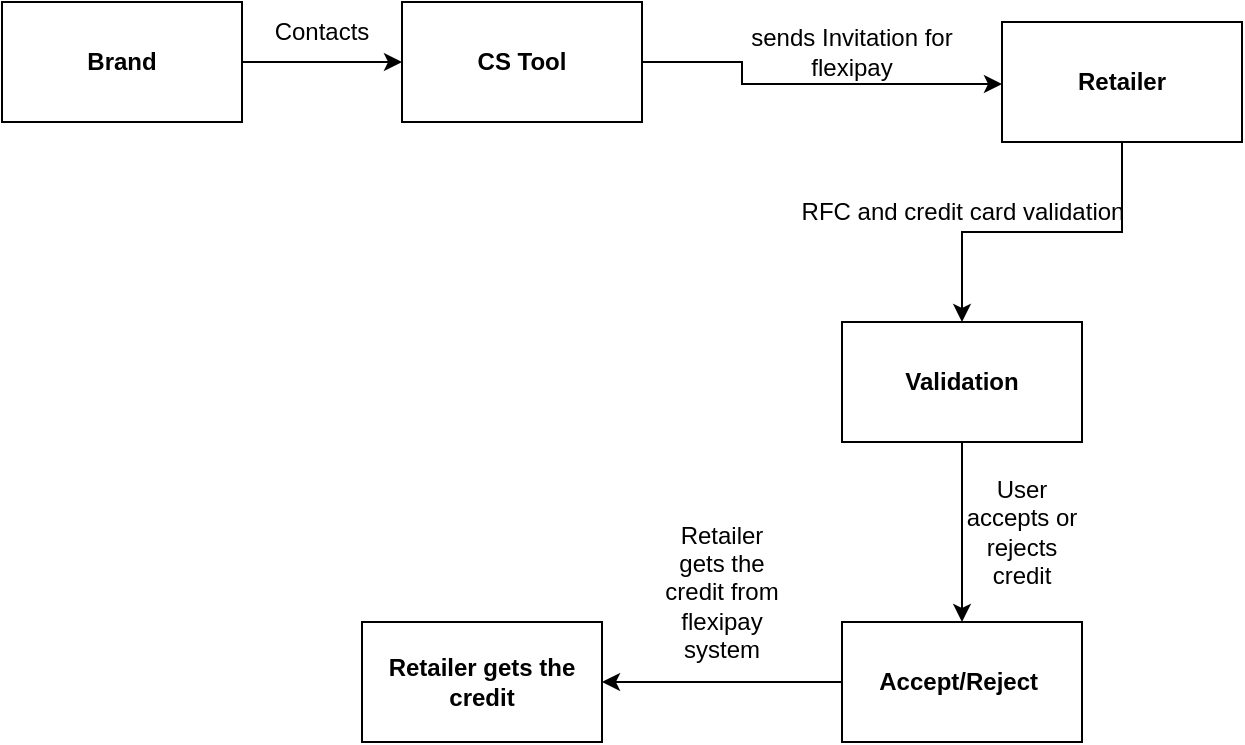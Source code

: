 <mxfile version="21.5.2" type="github">
  <diagram name="Page-1" id="usYa_TpJPr8mzJ48j2Pg">
    <mxGraphModel dx="2284" dy="710" grid="1" gridSize="10" guides="1" tooltips="1" connect="1" arrows="1" fold="1" page="1" pageScale="1" pageWidth="850" pageHeight="1100" math="0" shadow="0">
      <root>
        <mxCell id="0" />
        <mxCell id="1" parent="0" />
        <mxCell id="Eh5jgkDSs0oN3fCHE5nv-1" style="edgeStyle=orthogonalEdgeStyle;rounded=0;orthogonalLoop=1;jettySize=auto;html=1;exitX=1;exitY=0.5;exitDx=0;exitDy=0;entryX=0;entryY=0.5;entryDx=0;entryDy=0;" edge="1" parent="1" source="MfIb0nDxlkjFL8oHVbE--1" target="Eh5jgkDSs0oN3fCHE5nv-2">
          <mxGeometry relative="1" as="geometry">
            <mxPoint x="320" y="250" as="targetPoint" />
            <Array as="points">
              <mxPoint x="270" y="240" />
              <mxPoint x="270" y="251" />
            </Array>
          </mxGeometry>
        </mxCell>
        <mxCell id="MfIb0nDxlkjFL8oHVbE--1" value="&lt;b&gt;CS Tool&lt;/b&gt;" style="rounded=0;whiteSpace=wrap;html=1;" parent="1" vertex="1">
          <mxGeometry x="100" y="210" width="120" height="60" as="geometry" />
        </mxCell>
        <mxCell id="Eh5jgkDSs0oN3fCHE5nv-10" style="edgeStyle=orthogonalEdgeStyle;rounded=0;orthogonalLoop=1;jettySize=auto;html=1;entryX=0.5;entryY=0;entryDx=0;entryDy=0;" edge="1" parent="1" source="Eh5jgkDSs0oN3fCHE5nv-2" target="Eh5jgkDSs0oN3fCHE5nv-9">
          <mxGeometry relative="1" as="geometry" />
        </mxCell>
        <mxCell id="Eh5jgkDSs0oN3fCHE5nv-2" value="&lt;b&gt;Retailer&lt;/b&gt;" style="rounded=0;whiteSpace=wrap;html=1;" vertex="1" parent="1">
          <mxGeometry x="400" y="220" width="120" height="60" as="geometry" />
        </mxCell>
        <mxCell id="Eh5jgkDSs0oN3fCHE5nv-3" value="sends Invitation for flexipay" style="text;html=1;strokeColor=none;fillColor=none;align=center;verticalAlign=middle;whiteSpace=wrap;rounded=0;" vertex="1" parent="1">
          <mxGeometry x="270" y="220" width="110" height="30" as="geometry" />
        </mxCell>
        <mxCell id="Eh5jgkDSs0oN3fCHE5nv-6" style="edgeStyle=orthogonalEdgeStyle;rounded=0;orthogonalLoop=1;jettySize=auto;html=1;entryX=0;entryY=0.5;entryDx=0;entryDy=0;" edge="1" parent="1" source="Eh5jgkDSs0oN3fCHE5nv-4" target="MfIb0nDxlkjFL8oHVbE--1">
          <mxGeometry relative="1" as="geometry" />
        </mxCell>
        <mxCell id="Eh5jgkDSs0oN3fCHE5nv-4" value="&lt;b&gt;Brand&lt;/b&gt;" style="rounded=0;whiteSpace=wrap;html=1;" vertex="1" parent="1">
          <mxGeometry x="-100" y="210" width="120" height="60" as="geometry" />
        </mxCell>
        <mxCell id="Eh5jgkDSs0oN3fCHE5nv-7" value="Contacts" style="text;html=1;strokeColor=none;fillColor=none;align=center;verticalAlign=middle;whiteSpace=wrap;rounded=0;" vertex="1" parent="1">
          <mxGeometry x="30" y="210" width="60" height="30" as="geometry" />
        </mxCell>
        <mxCell id="Eh5jgkDSs0oN3fCHE5nv-14" style="edgeStyle=orthogonalEdgeStyle;rounded=0;orthogonalLoop=1;jettySize=auto;html=1;exitX=0.5;exitY=1;exitDx=0;exitDy=0;" edge="1" parent="1" source="Eh5jgkDSs0oN3fCHE5nv-9" target="Eh5jgkDSs0oN3fCHE5nv-13">
          <mxGeometry relative="1" as="geometry" />
        </mxCell>
        <mxCell id="Eh5jgkDSs0oN3fCHE5nv-9" value="&lt;b&gt;Validation&lt;/b&gt;" style="rounded=0;whiteSpace=wrap;html=1;" vertex="1" parent="1">
          <mxGeometry x="320" y="370" width="120" height="60" as="geometry" />
        </mxCell>
        <mxCell id="Eh5jgkDSs0oN3fCHE5nv-11" value="RFC and credit card validation" style="text;html=1;align=center;verticalAlign=middle;resizable=0;points=[];autosize=1;strokeColor=none;fillColor=none;" vertex="1" parent="1">
          <mxGeometry x="290" y="300" width="180" height="30" as="geometry" />
        </mxCell>
        <mxCell id="Eh5jgkDSs0oN3fCHE5nv-16" style="edgeStyle=orthogonalEdgeStyle;rounded=0;orthogonalLoop=1;jettySize=auto;html=1;exitX=0;exitY=0.5;exitDx=0;exitDy=0;" edge="1" parent="1" source="Eh5jgkDSs0oN3fCHE5nv-13">
          <mxGeometry relative="1" as="geometry">
            <mxPoint x="200" y="550" as="targetPoint" />
          </mxGeometry>
        </mxCell>
        <mxCell id="Eh5jgkDSs0oN3fCHE5nv-13" value="&lt;b&gt;Accept/Reject&amp;nbsp;&lt;/b&gt;" style="rounded=0;whiteSpace=wrap;html=1;" vertex="1" parent="1">
          <mxGeometry x="320" y="520" width="120" height="60" as="geometry" />
        </mxCell>
        <mxCell id="Eh5jgkDSs0oN3fCHE5nv-15" value="User accepts or rejects credit" style="text;html=1;strokeColor=none;fillColor=none;align=center;verticalAlign=middle;whiteSpace=wrap;rounded=0;" vertex="1" parent="1">
          <mxGeometry x="380" y="460" width="60" height="30" as="geometry" />
        </mxCell>
        <mxCell id="Eh5jgkDSs0oN3fCHE5nv-17" value="Retailer gets the credit" style="rounded=0;whiteSpace=wrap;html=1;fontStyle=1" vertex="1" parent="1">
          <mxGeometry x="80" y="520" width="120" height="60" as="geometry" />
        </mxCell>
        <mxCell id="Eh5jgkDSs0oN3fCHE5nv-18" value="Retailer gets the credit from flexipay system" style="text;html=1;strokeColor=none;fillColor=none;align=center;verticalAlign=middle;whiteSpace=wrap;rounded=0;" vertex="1" parent="1">
          <mxGeometry x="230" y="490" width="60" height="30" as="geometry" />
        </mxCell>
      </root>
    </mxGraphModel>
  </diagram>
</mxfile>
